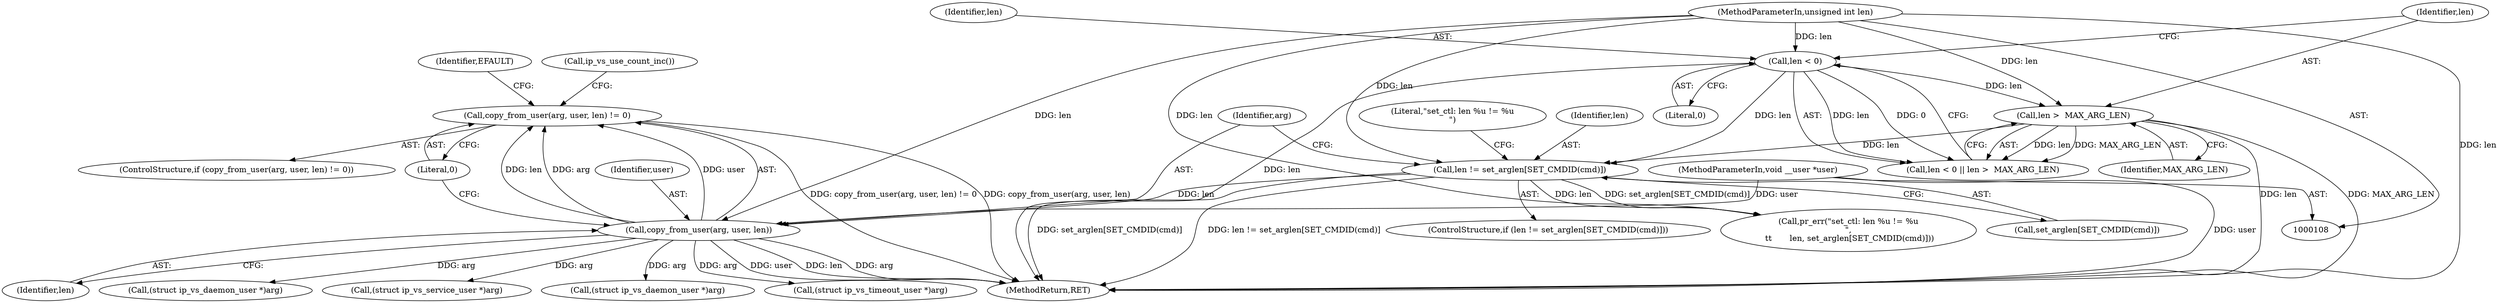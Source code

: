 digraph "0_linux_04bcef2a83f40c6db24222b27a52892cba39dffb_0@API" {
"1000169" [label="(Call,copy_from_user(arg, user, len) != 0)"];
"1000170" [label="(Call,copy_from_user(arg, user, len))"];
"1000111" [label="(MethodParameterIn,void __user *user)"];
"1000151" [label="(Call,len != set_arglen[SET_CMDID(cmd)])"];
"1000141" [label="(Call,len < 0)"];
"1000112" [label="(MethodParameterIn,unsigned int len)"];
"1000144" [label="(Call,len >  MAX_ARG_LEN)"];
"1000145" [label="(Identifier,len)"];
"1000173" [label="(Identifier,len)"];
"1000169" [label="(Call,copy_from_user(arg, user, len) != 0)"];
"1000168" [label="(ControlStructure,if (copy_from_user(arg, user, len) != 0))"];
"1000159" [label="(Literal,\"set_ctl: len %u != %u\n\")"];
"1000151" [label="(Call,len != set_arglen[SET_CMDID(cmd)])"];
"1000111" [label="(MethodParameterIn,void __user *user)"];
"1000478" [label="(MethodReturn,RET)"];
"1000141" [label="(Call,len < 0)"];
"1000172" [label="(Identifier,user)"];
"1000143" [label="(Literal,0)"];
"1000153" [label="(Call,set_arglen[SET_CMDID(cmd)])"];
"1000150" [label="(ControlStructure,if (len != set_arglen[SET_CMDID(cmd)]))"];
"1000152" [label="(Identifier,len)"];
"1000174" [label="(Literal,0)"];
"1000171" [label="(Identifier,arg)"];
"1000220" [label="(Call,(struct ip_vs_daemon_user *)arg)"];
"1000140" [label="(Call,len < 0 || len >  MAX_ARG_LEN)"];
"1000257" [label="(Call,(struct ip_vs_service_user *)arg)"];
"1000158" [label="(Call,pr_err(\"set_ctl: len %u != %u\n\",\n \t\t       len, set_arglen[SET_CMDID(cmd)]))"];
"1000177" [label="(Identifier,EFAULT)"];
"1000170" [label="(Call,copy_from_user(arg, user, len))"];
"1000144" [label="(Call,len >  MAX_ARG_LEN)"];
"1000178" [label="(Call,ip_vs_use_count_inc())"];
"1000112" [label="(MethodParameterIn,unsigned int len)"];
"1000146" [label="(Identifier,MAX_ARG_LEN)"];
"1000245" [label="(Call,(struct ip_vs_daemon_user *)arg)"];
"1000142" [label="(Identifier,len)"];
"1000207" [label="(Call,(struct ip_vs_timeout_user *)arg)"];
"1000169" -> "1000168"  [label="AST: "];
"1000169" -> "1000174"  [label="CFG: "];
"1000170" -> "1000169"  [label="AST: "];
"1000174" -> "1000169"  [label="AST: "];
"1000177" -> "1000169"  [label="CFG: "];
"1000178" -> "1000169"  [label="CFG: "];
"1000169" -> "1000478"  [label="DDG: copy_from_user(arg, user, len) != 0"];
"1000169" -> "1000478"  [label="DDG: copy_from_user(arg, user, len)"];
"1000170" -> "1000169"  [label="DDG: arg"];
"1000170" -> "1000169"  [label="DDG: user"];
"1000170" -> "1000169"  [label="DDG: len"];
"1000170" -> "1000173"  [label="CFG: "];
"1000171" -> "1000170"  [label="AST: "];
"1000172" -> "1000170"  [label="AST: "];
"1000173" -> "1000170"  [label="AST: "];
"1000174" -> "1000170"  [label="CFG: "];
"1000170" -> "1000478"  [label="DDG: user"];
"1000170" -> "1000478"  [label="DDG: len"];
"1000170" -> "1000478"  [label="DDG: arg"];
"1000111" -> "1000170"  [label="DDG: user"];
"1000151" -> "1000170"  [label="DDG: len"];
"1000112" -> "1000170"  [label="DDG: len"];
"1000170" -> "1000207"  [label="DDG: arg"];
"1000170" -> "1000220"  [label="DDG: arg"];
"1000170" -> "1000245"  [label="DDG: arg"];
"1000170" -> "1000257"  [label="DDG: arg"];
"1000111" -> "1000108"  [label="AST: "];
"1000111" -> "1000478"  [label="DDG: user"];
"1000151" -> "1000150"  [label="AST: "];
"1000151" -> "1000153"  [label="CFG: "];
"1000152" -> "1000151"  [label="AST: "];
"1000153" -> "1000151"  [label="AST: "];
"1000159" -> "1000151"  [label="CFG: "];
"1000171" -> "1000151"  [label="CFG: "];
"1000151" -> "1000478"  [label="DDG: len != set_arglen[SET_CMDID(cmd)]"];
"1000151" -> "1000478"  [label="DDG: set_arglen[SET_CMDID(cmd)]"];
"1000141" -> "1000151"  [label="DDG: len"];
"1000144" -> "1000151"  [label="DDG: len"];
"1000112" -> "1000151"  [label="DDG: len"];
"1000151" -> "1000158"  [label="DDG: len"];
"1000151" -> "1000158"  [label="DDG: set_arglen[SET_CMDID(cmd)]"];
"1000141" -> "1000140"  [label="AST: "];
"1000141" -> "1000143"  [label="CFG: "];
"1000142" -> "1000141"  [label="AST: "];
"1000143" -> "1000141"  [label="AST: "];
"1000145" -> "1000141"  [label="CFG: "];
"1000140" -> "1000141"  [label="CFG: "];
"1000141" -> "1000478"  [label="DDG: len"];
"1000141" -> "1000140"  [label="DDG: len"];
"1000141" -> "1000140"  [label="DDG: 0"];
"1000112" -> "1000141"  [label="DDG: len"];
"1000141" -> "1000144"  [label="DDG: len"];
"1000112" -> "1000108"  [label="AST: "];
"1000112" -> "1000478"  [label="DDG: len"];
"1000112" -> "1000144"  [label="DDG: len"];
"1000112" -> "1000158"  [label="DDG: len"];
"1000144" -> "1000140"  [label="AST: "];
"1000144" -> "1000146"  [label="CFG: "];
"1000145" -> "1000144"  [label="AST: "];
"1000146" -> "1000144"  [label="AST: "];
"1000140" -> "1000144"  [label="CFG: "];
"1000144" -> "1000478"  [label="DDG: len"];
"1000144" -> "1000478"  [label="DDG: MAX_ARG_LEN"];
"1000144" -> "1000140"  [label="DDG: len"];
"1000144" -> "1000140"  [label="DDG: MAX_ARG_LEN"];
}
